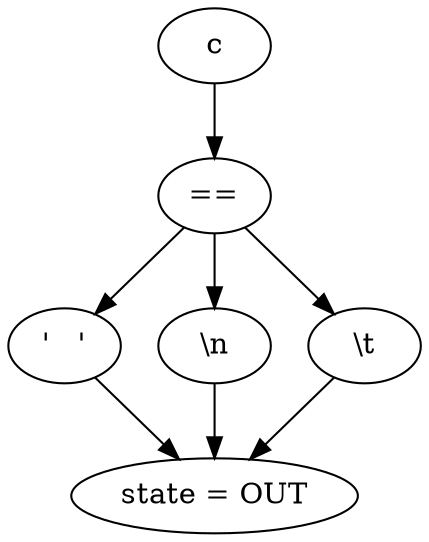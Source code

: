 digraph control {
    "c" -> "==";
    "==" -> "'   '" -> "state = OUT";
    "==" -> "\\n"-> "state = OUT";
    "==" -> "\\t"-> "state = OUT";

}

